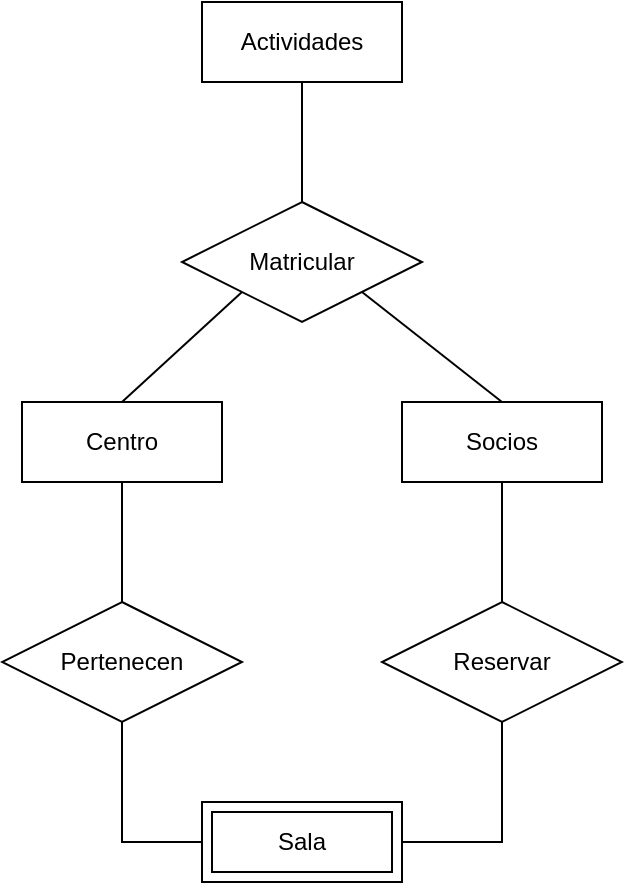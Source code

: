 <mxfile>
    <diagram id="uwDAyx2zGOLVcvEhgmtq" name="Página-1">
        <mxGraphModel dx="864" dy="1627" grid="1" gridSize="10" guides="1" tooltips="1" connect="1" arrows="1" fold="1" page="1" pageScale="1" pageWidth="827" pageHeight="1169" math="0" shadow="0">
            <root>
                <mxCell id="0"/>
                <mxCell id="1" parent="0"/>
                <mxCell id="3" value="Actividades" style="whiteSpace=wrap;html=1;align=center;" vertex="1" parent="1">
                    <mxGeometry x="390" y="-680" width="100" height="40" as="geometry"/>
                </mxCell>
                <mxCell id="5" value="" style="endArrow=none;html=1;rounded=0;entryX=0.5;entryY=1;entryDx=0;entryDy=0;exitX=0.5;exitY=0;exitDx=0;exitDy=0;" edge="1" parent="1" source="12" target="3">
                    <mxGeometry relative="1" as="geometry">
                        <mxPoint x="440" y="-280" as="sourcePoint"/>
                        <mxPoint x="530" y="-170" as="targetPoint"/>
                    </mxGeometry>
                </mxCell>
                <mxCell id="6" value="Centro" style="whiteSpace=wrap;html=1;align=center;" vertex="1" parent="1">
                    <mxGeometry x="300" y="-480" width="100" height="40" as="geometry"/>
                </mxCell>
                <mxCell id="9" value="" style="endArrow=none;html=1;rounded=0;entryX=0;entryY=1;entryDx=0;entryDy=0;exitX=0.5;exitY=0;exitDx=0;exitDy=0;startArrow=none;startFill=0;" edge="1" parent="1" source="6" target="12">
                    <mxGeometry relative="1" as="geometry">
                        <mxPoint x="140" y="-270" as="sourcePoint"/>
                        <mxPoint x="300" y="-270" as="targetPoint"/>
                    </mxGeometry>
                </mxCell>
                <mxCell id="10" value="Socios" style="whiteSpace=wrap;html=1;align=center;" vertex="1" parent="1">
                    <mxGeometry x="490" y="-480" width="100" height="40" as="geometry"/>
                </mxCell>
                <mxCell id="11" value="" style="endArrow=none;html=1;rounded=0;entryX=0.5;entryY=0;entryDx=0;entryDy=0;exitX=1;exitY=1;exitDx=0;exitDy=0;" edge="1" parent="1" source="12" target="10">
                    <mxGeometry relative="1" as="geometry">
                        <mxPoint x="470" y="-235" as="sourcePoint"/>
                        <mxPoint x="530" y="-270" as="targetPoint"/>
                    </mxGeometry>
                </mxCell>
                <mxCell id="12" value="Matricular" style="shape=rhombus;perimeter=rhombusPerimeter;whiteSpace=wrap;html=1;align=center;" vertex="1" parent="1">
                    <mxGeometry x="380" y="-580" width="120" height="60" as="geometry"/>
                </mxCell>
                <mxCell id="14" value="Pertenecen" style="shape=rhombus;perimeter=rhombusPerimeter;whiteSpace=wrap;html=1;align=center;" vertex="1" parent="1">
                    <mxGeometry x="290" y="-380" width="120" height="60" as="geometry"/>
                </mxCell>
                <mxCell id="15" value="" style="endArrow=none;html=1;rounded=0;entryX=0.5;entryY=1;entryDx=0;entryDy=0;exitX=0.5;exitY=0;exitDx=0;exitDy=0;" edge="1" parent="1" source="14" target="6">
                    <mxGeometry relative="1" as="geometry">
                        <mxPoint x="370" y="-300" as="sourcePoint"/>
                        <mxPoint x="530" y="-300" as="targetPoint"/>
                    </mxGeometry>
                </mxCell>
                <mxCell id="16" value="" style="endArrow=none;html=1;rounded=0;entryX=0.5;entryY=1;entryDx=0;entryDy=0;exitX=0;exitY=0.5;exitDx=0;exitDy=0;" edge="1" parent="1" source="19" target="14">
                    <mxGeometry relative="1" as="geometry">
                        <mxPoint x="350" y="-200" as="sourcePoint"/>
                        <mxPoint x="530" y="-300" as="targetPoint"/>
                        <Array as="points">
                            <mxPoint x="350" y="-260"/>
                        </Array>
                    </mxGeometry>
                </mxCell>
                <mxCell id="19" value="Sala" style="shape=ext;margin=3;double=1;whiteSpace=wrap;html=1;align=center;" vertex="1" parent="1">
                    <mxGeometry x="390" y="-280" width="100" height="40" as="geometry"/>
                </mxCell>
                <mxCell id="20" value="Reservar" style="shape=rhombus;perimeter=rhombusPerimeter;whiteSpace=wrap;html=1;align=center;" vertex="1" parent="1">
                    <mxGeometry x="480" y="-380" width="120" height="60" as="geometry"/>
                </mxCell>
                <mxCell id="21" value="" style="endArrow=none;html=1;rounded=0;entryX=0.5;entryY=1;entryDx=0;entryDy=0;exitX=1;exitY=0.5;exitDx=0;exitDy=0;" edge="1" parent="1" source="19" target="20">
                    <mxGeometry relative="1" as="geometry">
                        <mxPoint x="370" y="-300" as="sourcePoint"/>
                        <mxPoint x="530" y="-300" as="targetPoint"/>
                        <Array as="points">
                            <mxPoint x="540" y="-260"/>
                        </Array>
                    </mxGeometry>
                </mxCell>
                <mxCell id="22" value="" style="endArrow=none;html=1;rounded=0;entryX=0.5;entryY=1;entryDx=0;entryDy=0;exitX=0.5;exitY=0;exitDx=0;exitDy=0;" edge="1" parent="1" source="20" target="10">
                    <mxGeometry relative="1" as="geometry">
                        <mxPoint x="370" y="-400" as="sourcePoint"/>
                        <mxPoint x="530" y="-400" as="targetPoint"/>
                    </mxGeometry>
                </mxCell>
            </root>
        </mxGraphModel>
    </diagram>
</mxfile>